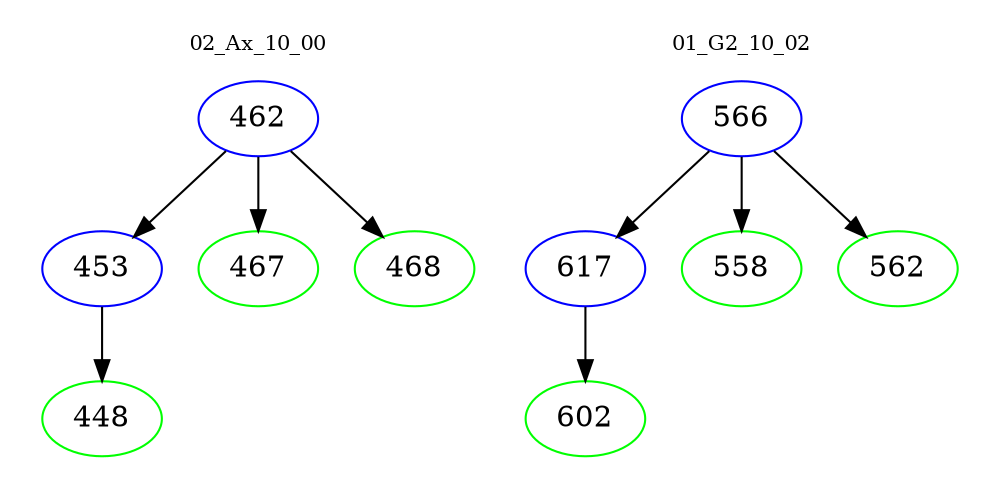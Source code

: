 digraph{
subgraph cluster_0 {
color = white
label = "02_Ax_10_00";
fontsize=10;
T0_462 [label="462", color="blue"]
T0_462 -> T0_453 [color="black"]
T0_453 [label="453", color="blue"]
T0_453 -> T0_448 [color="black"]
T0_448 [label="448", color="green"]
T0_462 -> T0_467 [color="black"]
T0_467 [label="467", color="green"]
T0_462 -> T0_468 [color="black"]
T0_468 [label="468", color="green"]
}
subgraph cluster_1 {
color = white
label = "01_G2_10_02";
fontsize=10;
T1_566 [label="566", color="blue"]
T1_566 -> T1_617 [color="black"]
T1_617 [label="617", color="blue"]
T1_617 -> T1_602 [color="black"]
T1_602 [label="602", color="green"]
T1_566 -> T1_558 [color="black"]
T1_558 [label="558", color="green"]
T1_566 -> T1_562 [color="black"]
T1_562 [label="562", color="green"]
}
}
